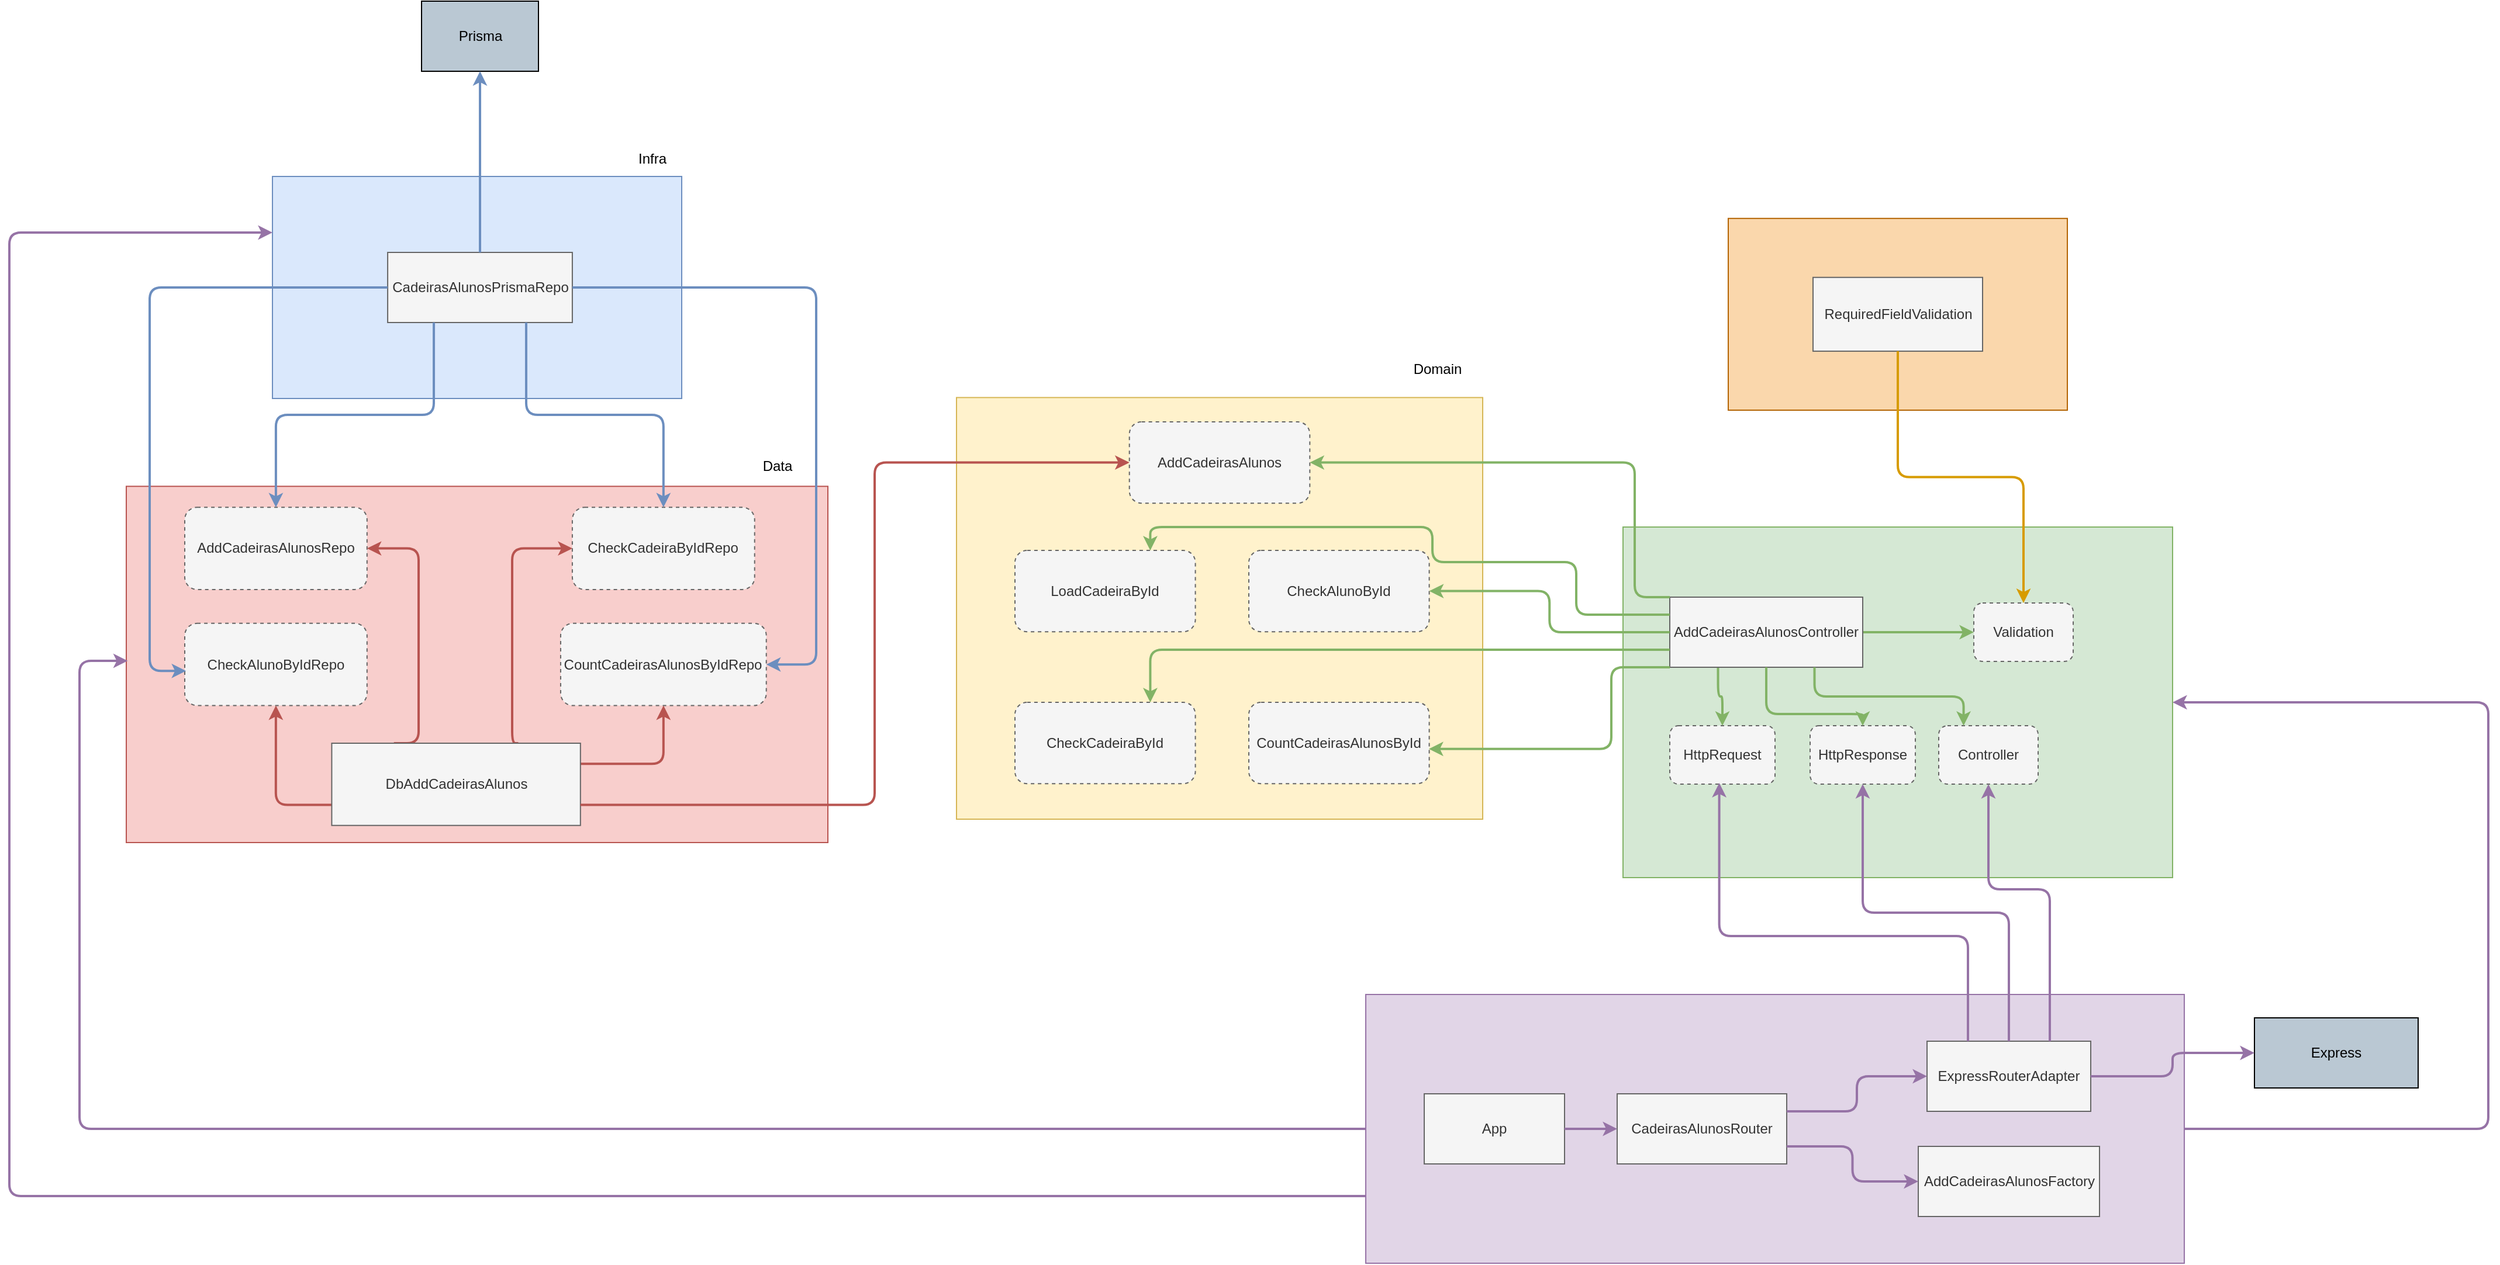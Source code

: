 <mxfile>
    <diagram id="FsfQrV8Gz_uJQ-x6BshP" name="add-cadeiras-alunos">
        <mxGraphModel dx="2850" dy="2054" grid="1" gridSize="10" guides="1" tooltips="1" connect="1" arrows="1" fold="1" page="0" pageScale="1" pageWidth="850" pageHeight="1100" math="0" shadow="0">
            <root>
                <mxCell id="0"/>
                <mxCell id="1" parent="0"/>
                <mxCell id="99" value="" style="group" parent="1" vertex="1" connectable="0">
                    <mxGeometry x="-380" y="30" width="600" height="340" as="geometry"/>
                </mxCell>
                <mxCell id="98" value="" style="group" parent="99" vertex="1" connectable="0">
                    <mxGeometry width="600.0" height="340" as="geometry"/>
                </mxCell>
                <mxCell id="26" value="" style="rounded=0;whiteSpace=wrap;html=1;fillColor=#f8cecc;strokeColor=#b85450;" parent="98" vertex="1">
                    <mxGeometry y="35.172" width="600.0" height="304.828" as="geometry"/>
                </mxCell>
                <mxCell id="97" value="Data" style="text;html=1;strokeColor=none;fillColor=none;align=center;verticalAlign=middle;whiteSpace=wrap;rounded=0;" parent="98" vertex="1">
                    <mxGeometry x="514.286" width="85.714" height="35.172" as="geometry"/>
                </mxCell>
                <mxCell id="28" value="AddCadeirasAlunosRepo" style="rounded=1;whiteSpace=wrap;dashed=1;html=1;fillColor=#f5f5f5;fontColor=#333333;strokeColor=#666666;" parent="98" vertex="1">
                    <mxGeometry x="50.0" y="53.125" width="155.89" height="70.348" as="geometry"/>
                </mxCell>
                <mxCell id="193" style="edgeStyle=orthogonalEdgeStyle;shape=connector;rounded=1;html=1;exitX=0;exitY=0.75;exitDx=0;exitDy=0;entryX=0.5;entryY=1;entryDx=0;entryDy=0;labelBackgroundColor=default;strokeColor=#b85450;strokeWidth=2;fontFamily=Helvetica;fontSize=11;fontColor=default;endArrow=classic;fillColor=#f8cecc;" edge="1" parent="98" source="27" target="190">
                    <mxGeometry relative="1" as="geometry"/>
                </mxCell>
                <mxCell id="194" style="edgeStyle=orthogonalEdgeStyle;shape=connector;rounded=1;html=1;exitX=0.25;exitY=0;exitDx=0;exitDy=0;entryX=1;entryY=0.5;entryDx=0;entryDy=0;labelBackgroundColor=default;strokeColor=#b85450;strokeWidth=2;fontFamily=Helvetica;fontSize=11;fontColor=default;endArrow=classic;fillColor=#f8cecc;" edge="1" parent="98" source="27" target="28">
                    <mxGeometry relative="1" as="geometry">
                        <Array as="points">
                            <mxPoint x="250" y="255"/>
                            <mxPoint x="250" y="88"/>
                        </Array>
                    </mxGeometry>
                </mxCell>
                <mxCell id="195" style="edgeStyle=orthogonalEdgeStyle;shape=connector;rounded=1;html=1;exitX=0.75;exitY=0;exitDx=0;exitDy=0;entryX=0;entryY=0.5;entryDx=0;entryDy=0;labelBackgroundColor=default;strokeColor=#b85450;strokeWidth=2;fontFamily=Helvetica;fontSize=11;fontColor=default;endArrow=classic;fillColor=#f8cecc;" edge="1" parent="98" source="27" target="191">
                    <mxGeometry relative="1" as="geometry">
                        <Array as="points">
                            <mxPoint x="330" y="255"/>
                            <mxPoint x="330" y="88"/>
                        </Array>
                    </mxGeometry>
                </mxCell>
                <mxCell id="196" style="edgeStyle=orthogonalEdgeStyle;shape=connector;rounded=1;html=1;exitX=1;exitY=0.25;exitDx=0;exitDy=0;entryX=0.5;entryY=1;entryDx=0;entryDy=0;labelBackgroundColor=default;strokeColor=#b85450;strokeWidth=2;fontFamily=Helvetica;fontSize=11;fontColor=default;endArrow=classic;fillColor=#f8cecc;" edge="1" parent="98" source="27" target="192">
                    <mxGeometry relative="1" as="geometry"/>
                </mxCell>
                <mxCell id="27" value="DbAddCadeirasAlunos" style="rounded=0;whiteSpace=wrap;html=1;fillColor=#f5f5f5;fontColor=#333333;strokeColor=#666666;" parent="98" vertex="1">
                    <mxGeometry x="175.71" y="255" width="212.685" height="70.348" as="geometry"/>
                </mxCell>
                <mxCell id="190" value="CheckAlunoByIdRepo" style="rounded=1;whiteSpace=wrap;dashed=1;html=1;fillColor=#f5f5f5;fontColor=#333333;strokeColor=#666666;" vertex="1" parent="98">
                    <mxGeometry x="50.0" y="152.416" width="155.89" height="70.348" as="geometry"/>
                </mxCell>
                <mxCell id="191" value="CheckCadeiraByIdRepo" style="rounded=1;whiteSpace=wrap;dashed=1;html=1;fillColor=#f5f5f5;fontColor=#333333;strokeColor=#666666;" vertex="1" parent="98">
                    <mxGeometry x="381.46" y="53.125" width="155.89" height="70.348" as="geometry"/>
                </mxCell>
                <mxCell id="192" value="CountCadeirasAlunosByIdRepo" style="rounded=1;whiteSpace=wrap;dashed=1;html=1;fillColor=#f5f5f5;fontColor=#333333;strokeColor=#666666;" vertex="1" parent="98">
                    <mxGeometry x="371.46" y="152.416" width="175.89" height="70.348" as="geometry"/>
                </mxCell>
                <mxCell id="102" value="" style="group" parent="1" vertex="1" connectable="0">
                    <mxGeometry x="330" y="-60" width="450" height="410.0" as="geometry"/>
                </mxCell>
                <mxCell id="100" value="" style="group" parent="102" vertex="1" connectable="0">
                    <mxGeometry y="49.2" width="450.0" height="360.8" as="geometry"/>
                </mxCell>
                <mxCell id="92" value="" style="rounded=0;whiteSpace=wrap;html=1;fillColor=#fff2cc;strokeColor=#d6b656;" parent="100" vertex="1">
                    <mxGeometry width="450.0" height="360.8" as="geometry"/>
                </mxCell>
                <mxCell id="93" value="AddCadeirasAlunos" style="rounded=1;whiteSpace=wrap;html=1;dashed=1;fillColor=#f5f5f5;fontColor=#333333;strokeColor=#666666;" parent="100" vertex="1">
                    <mxGeometry x="147.86" y="20.8" width="154.29" height="69.6" as="geometry"/>
                </mxCell>
                <mxCell id="176" value="CheckAlunoById" style="rounded=1;whiteSpace=wrap;html=1;dashed=1;fillColor=#f5f5f5;fontColor=#333333;strokeColor=#666666;" vertex="1" parent="100">
                    <mxGeometry x="250.0" y="130.8" width="154.29" height="69.6" as="geometry"/>
                </mxCell>
                <mxCell id="177" value="CheckCadeiraById" style="rounded=1;whiteSpace=wrap;html=1;dashed=1;fillColor=#f5f5f5;fontColor=#333333;strokeColor=#666666;" vertex="1" parent="100">
                    <mxGeometry x="50.0" y="260.8" width="154.29" height="69.6" as="geometry"/>
                </mxCell>
                <mxCell id="178" value="CountCadeirasAlunosById" style="rounded=1;whiteSpace=wrap;html=1;dashed=1;fillColor=#f5f5f5;fontColor=#333333;strokeColor=#666666;" vertex="1" parent="100">
                    <mxGeometry x="250" y="260.8" width="154.29" height="69.6" as="geometry"/>
                </mxCell>
                <mxCell id="179" value="LoadCadeiraById" style="rounded=1;whiteSpace=wrap;html=1;dashed=1;fillColor=#f5f5f5;fontColor=#333333;strokeColor=#666666;" vertex="1" parent="100">
                    <mxGeometry x="50" y="130.8" width="154.29" height="69.6" as="geometry"/>
                </mxCell>
                <mxCell id="101" value="Domain" style="text;html=1;strokeColor=none;fillColor=none;align=center;verticalAlign=middle;whiteSpace=wrap;rounded=0;" parent="102" vertex="1">
                    <mxGeometry x="372.857" width="77.143" height="49.2" as="geometry"/>
                </mxCell>
                <mxCell id="105" value="Prisma" style="rounded=0;whiteSpace=wrap;html=1;fillColor=#bac8d3;strokeColor=#000000;fontColor=#000000;" parent="1" vertex="1">
                    <mxGeometry x="-127.5" y="-350" width="100" height="60" as="geometry"/>
                </mxCell>
                <mxCell id="110" value="" style="group" parent="1" vertex="1" connectable="0">
                    <mxGeometry x="-255" y="-230" width="350" height="220" as="geometry"/>
                </mxCell>
                <mxCell id="108" value="" style="group" parent="110" vertex="1" connectable="0">
                    <mxGeometry y="30" width="350" height="190" as="geometry"/>
                </mxCell>
                <mxCell id="103" value="" style="rounded=0;whiteSpace=wrap;html=1;fillColor=#dae8fc;strokeColor=#6c8ebf;" parent="108" vertex="1">
                    <mxGeometry width="350" height="190" as="geometry"/>
                </mxCell>
                <mxCell id="104" value="CadeirasAlunosPrismaRepo" style="rounded=0;whiteSpace=wrap;html=1;fillColor=#f5f5f5;fontColor=#333333;strokeColor=#666666;" parent="108" vertex="1">
                    <mxGeometry x="98.54" y="65" width="157.92" height="60" as="geometry"/>
                </mxCell>
                <mxCell id="109" value="Infra" style="text;html=1;strokeColor=none;fillColor=none;align=center;verticalAlign=middle;whiteSpace=wrap;rounded=0;" parent="110" vertex="1">
                    <mxGeometry x="300" width="50" height="30" as="geometry"/>
                </mxCell>
                <mxCell id="114" value="" style="group" parent="1" vertex="1" connectable="0">
                    <mxGeometry x="900" y="70" width="470" height="330" as="geometry"/>
                </mxCell>
                <mxCell id="113" value="Presentation" style="text;html=1;strokeColor=none;fillColor=none;align=center;verticalAlign=middle;whiteSpace=wrap;rounded=0;dashed=1;fontColor=#FFFFFF;" parent="114" vertex="1">
                    <mxGeometry x="390" width="80" height="30" as="geometry"/>
                </mxCell>
                <mxCell id="128" value="" style="group" parent="114" vertex="1" connectable="0">
                    <mxGeometry y="30" width="470" height="300" as="geometry"/>
                </mxCell>
                <mxCell id="112" value="" style="rounded=0;whiteSpace=wrap;html=1;fillColor=#d5e8d4;strokeColor=#82b366;" parent="128" vertex="1">
                    <mxGeometry width="470" height="300" as="geometry"/>
                </mxCell>
                <mxCell id="140" style="edgeStyle=orthogonalEdgeStyle;shape=connector;rounded=1;html=1;exitX=0.25;exitY=1;exitDx=0;exitDy=0;labelBackgroundColor=default;strokeColor=#82b366;strokeWidth=2;fontFamily=Helvetica;fontSize=12;fontColor=#333333;endArrow=classic;fillColor=#d5e8d4;" parent="128" source="115" target="136" edge="1">
                    <mxGeometry relative="1" as="geometry"/>
                </mxCell>
                <mxCell id="165" style="edgeStyle=orthogonalEdgeStyle;html=1;exitX=1;exitY=0.5;exitDx=0;exitDy=0;entryX=0;entryY=0.5;entryDx=0;entryDy=0;strokeWidth=2;fillColor=#d5e8d4;strokeColor=#82b366;" edge="1" parent="128" source="115" target="164">
                    <mxGeometry relative="1" as="geometry"/>
                </mxCell>
                <mxCell id="115" value="AddCadeirasAlunosController" style="rounded=0;whiteSpace=wrap;html=1;fontColor=#333333;fillColor=#f5f5f5;strokeColor=#666666;" parent="128" vertex="1">
                    <mxGeometry x="40" y="60" width="165" height="60" as="geometry"/>
                </mxCell>
                <mxCell id="117" value="HttpResponse" style="rounded=1;whiteSpace=wrap;html=1;fontColor=#333333;fillColor=#f5f5f5;strokeColor=#666666;dashed=1;" parent="128" vertex="1">
                    <mxGeometry x="160" y="170" width="90" height="50" as="geometry"/>
                </mxCell>
                <mxCell id="123" value="Controller" style="rounded=1;whiteSpace=wrap;html=1;fontColor=#333333;fillColor=#f5f5f5;strokeColor=#666666;dashed=1;" parent="128" vertex="1">
                    <mxGeometry x="270" y="170" width="85" height="50" as="geometry"/>
                </mxCell>
                <mxCell id="125" style="edgeStyle=orthogonalEdgeStyle;html=1;exitX=0.5;exitY=1;exitDx=0;exitDy=0;fontFamily=Helvetica;fontSize=12;fontColor=#333333;fillColor=#d5e8d4;strokeColor=#82b366;strokeWidth=2;" parent="128" source="115" target="117" edge="1">
                    <mxGeometry relative="1" as="geometry">
                        <Array as="points">
                            <mxPoint x="123" y="160"/>
                            <mxPoint x="205" y="160"/>
                        </Array>
                    </mxGeometry>
                </mxCell>
                <mxCell id="126" style="shape=connector;rounded=1;html=1;exitX=0.75;exitY=1;exitDx=0;exitDy=0;entryX=0.25;entryY=0;entryDx=0;entryDy=0;labelBackgroundColor=default;strokeColor=#82b366;fontFamily=Helvetica;fontSize=12;fontColor=#333333;endArrow=classic;fillColor=#d5e8d4;strokeWidth=2;edgeStyle=orthogonalEdgeStyle;" parent="128" source="115" target="123" edge="1">
                    <mxGeometry relative="1" as="geometry"/>
                </mxCell>
                <mxCell id="136" value="HttpRequest" style="rounded=1;whiteSpace=wrap;html=1;fontColor=#333333;fillColor=#f5f5f5;strokeColor=#666666;dashed=1;" parent="128" vertex="1">
                    <mxGeometry x="40" y="170" width="90" height="50" as="geometry"/>
                </mxCell>
                <mxCell id="164" value="Validation" style="rounded=1;whiteSpace=wrap;html=1;fontColor=#333333;fillColor=#f5f5f5;strokeColor=#666666;dashed=1;" vertex="1" parent="128">
                    <mxGeometry x="300" y="65" width="85" height="50" as="geometry"/>
                </mxCell>
                <mxCell id="133" style="edgeStyle=orthogonalEdgeStyle;shape=connector;rounded=1;html=1;exitX=0.5;exitY=0;exitDx=0;exitDy=0;entryX=0.5;entryY=1;entryDx=0;entryDy=0;labelBackgroundColor=default;strokeColor=#6c8ebf;strokeWidth=2;fontFamily=Helvetica;fontSize=12;fontColor=#333333;endArrow=classic;fillColor=#dae8fc;" parent="1" source="104" target="105" edge="1">
                    <mxGeometry relative="1" as="geometry"/>
                </mxCell>
                <mxCell id="134" style="edgeStyle=orthogonalEdgeStyle;shape=connector;rounded=1;html=1;exitX=0.25;exitY=1;exitDx=0;exitDy=0;labelBackgroundColor=default;strokeColor=#6c8ebf;strokeWidth=2;fontFamily=Helvetica;fontSize=12;fontColor=#333333;endArrow=classic;fillColor=#dae8fc;" parent="1" source="104" target="28" edge="1">
                    <mxGeometry relative="1" as="geometry"/>
                </mxCell>
                <mxCell id="146" value="&lt;font color=&quot;#000000&quot;&gt;Express&lt;/font&gt;" style="rounded=0;whiteSpace=wrap;html=1;strokeColor=#000000;fontFamily=Helvetica;fontSize=12;fillColor=#bac8d3;" parent="1" vertex="1">
                    <mxGeometry x="1440" y="520" width="140" height="60" as="geometry"/>
                </mxCell>
                <mxCell id="154" value="" style="group" parent="1" vertex="1" connectable="0">
                    <mxGeometry x="680" y="470" width="700" height="260" as="geometry"/>
                </mxCell>
                <mxCell id="141" value="" style="rounded=0;whiteSpace=wrap;html=1;strokeColor=#9673a6;fontFamily=Helvetica;fontSize=12;fillColor=#e1d5e7;" parent="154" vertex="1">
                    <mxGeometry y="30" width="700" height="230" as="geometry"/>
                </mxCell>
                <mxCell id="142" value="App" style="rounded=0;whiteSpace=wrap;html=1;strokeColor=#666666;fontFamily=Helvetica;fontSize=12;fontColor=#333333;fillColor=#f5f5f5;" parent="154" vertex="1">
                    <mxGeometry x="50" y="115" width="120" height="60" as="geometry"/>
                </mxCell>
                <mxCell id="143" value="CadeirasAlunosRouter" style="rounded=0;whiteSpace=wrap;html=1;strokeColor=#666666;fontFamily=Helvetica;fontSize=12;fontColor=#333333;fillColor=#f5f5f5;" parent="154" vertex="1">
                    <mxGeometry x="215" y="115" width="145" height="60" as="geometry"/>
                </mxCell>
                <mxCell id="144" value="ExpressRouterAdapter" style="rounded=0;whiteSpace=wrap;html=1;strokeColor=#666666;fontFamily=Helvetica;fontSize=12;fontColor=#333333;fillColor=#f5f5f5;" parent="154" vertex="1">
                    <mxGeometry x="480" y="70" width="140" height="60" as="geometry"/>
                </mxCell>
                <mxCell id="145" value="AddCadeirasAlunosFactory" style="rounded=0;whiteSpace=wrap;html=1;strokeColor=#666666;fontFamily=Helvetica;fontSize=12;fontColor=#333333;fillColor=#f5f5f5;" parent="154" vertex="1">
                    <mxGeometry x="472.5" y="160" width="155" height="60" as="geometry"/>
                </mxCell>
                <mxCell id="153" value="Main" style="text;html=1;strokeColor=none;fillColor=none;align=center;verticalAlign=middle;whiteSpace=wrap;rounded=0;fontFamily=Helvetica;fontSize=12;fontColor=#FFFFFF;" parent="154" vertex="1">
                    <mxGeometry x="640" width="60" height="30" as="geometry"/>
                </mxCell>
                <mxCell id="148" style="edgeStyle=orthogonalEdgeStyle;shape=connector;rounded=1;html=1;exitX=1;exitY=0.5;exitDx=0;exitDy=0;entryX=0;entryY=0.5;entryDx=0;entryDy=0;labelBackgroundColor=default;strokeColor=#9673a6;strokeWidth=2;fontFamily=Helvetica;fontSize=12;fontColor=#000000;endArrow=classic;fillColor=#e1d5e7;" parent="154" source="142" target="143" edge="1">
                    <mxGeometry relative="1" as="geometry"/>
                </mxCell>
                <mxCell id="151" style="edgeStyle=orthogonalEdgeStyle;shape=connector;rounded=1;html=1;exitX=1;exitY=0.25;exitDx=0;exitDy=0;labelBackgroundColor=default;strokeColor=#9673a6;strokeWidth=2;fontFamily=Helvetica;fontSize=12;fontColor=#000000;endArrow=classic;fillColor=#e1d5e7;" parent="154" source="143" target="144" edge="1">
                    <mxGeometry relative="1" as="geometry"/>
                </mxCell>
                <mxCell id="150" style="edgeStyle=orthogonalEdgeStyle;shape=connector;rounded=1;html=1;exitX=1;exitY=0.75;exitDx=0;exitDy=0;labelBackgroundColor=default;strokeColor=#9673a6;strokeWidth=2;fontFamily=Helvetica;fontSize=12;fontColor=#000000;endArrow=classic;fillColor=#e1d5e7;" parent="154" source="143" target="145" edge="1">
                    <mxGeometry relative="1" as="geometry"/>
                </mxCell>
                <mxCell id="147" style="edgeStyle=orthogonalEdgeStyle;shape=connector;rounded=1;html=1;exitX=1;exitY=0.5;exitDx=0;exitDy=0;labelBackgroundColor=default;strokeColor=#9673a6;strokeWidth=2;fontFamily=Helvetica;fontSize=12;fontColor=#000000;endArrow=classic;fillColor=#e1d5e7;" parent="1" source="144" target="146" edge="1">
                    <mxGeometry relative="1" as="geometry"/>
                </mxCell>
                <mxCell id="155" style="edgeStyle=orthogonalEdgeStyle;shape=connector;rounded=1;html=1;exitX=0;exitY=0.5;exitDx=0;exitDy=0;entryX=0.002;entryY=0.49;entryDx=0;entryDy=0;labelBackgroundColor=default;strokeColor=#9673a6;strokeWidth=2;fontFamily=Helvetica;fontSize=12;fontColor=#FFFFFF;endArrow=classic;fillColor=#e1d5e7;entryPerimeter=0;" parent="1" source="141" target="26" edge="1">
                    <mxGeometry relative="1" as="geometry">
                        <Array as="points">
                            <mxPoint x="-420" y="615"/>
                            <mxPoint x="-420" y="215"/>
                        </Array>
                    </mxGeometry>
                </mxCell>
                <mxCell id="158" style="edgeStyle=orthogonalEdgeStyle;shape=connector;rounded=1;html=1;exitX=0;exitY=0.75;exitDx=0;exitDy=0;labelBackgroundColor=default;strokeColor=#9673a6;strokeWidth=2;fontFamily=Helvetica;fontSize=12;fontColor=#FFFFFF;endArrow=classic;fillColor=#e1d5e7;entryX=0;entryY=0.25;entryDx=0;entryDy=0;" parent="1" source="141" target="103" edge="1">
                    <mxGeometry relative="1" as="geometry">
                        <Array as="points">
                            <mxPoint x="-480" y="673"/>
                            <mxPoint x="-480" y="-152"/>
                            <mxPoint x="-255" y="-152"/>
                        </Array>
                    </mxGeometry>
                </mxCell>
                <mxCell id="160" style="edgeStyle=orthogonalEdgeStyle;shape=connector;rounded=1;html=1;exitX=0.5;exitY=0;exitDx=0;exitDy=0;entryX=0.5;entryY=1;entryDx=0;entryDy=0;labelBackgroundColor=default;strokeColor=#9673a6;strokeWidth=2;fontFamily=Helvetica;fontSize=12;fontColor=#FFFFFF;endArrow=classic;fillColor=#e1d5e7;" parent="1" source="144" target="117" edge="1">
                    <mxGeometry relative="1" as="geometry"/>
                </mxCell>
                <mxCell id="161" style="edgeStyle=orthogonalEdgeStyle;shape=connector;rounded=1;html=1;exitX=0.75;exitY=0;exitDx=0;exitDy=0;entryX=0.5;entryY=1;entryDx=0;entryDy=0;labelBackgroundColor=default;strokeColor=#9673a6;strokeWidth=2;fontFamily=Helvetica;fontSize=12;fontColor=#FFFFFF;endArrow=classic;fillColor=#e1d5e7;" parent="1" source="144" target="123" edge="1">
                    <mxGeometry relative="1" as="geometry">
                        <Array as="points">
                            <mxPoint x="1265" y="410"/>
                            <mxPoint x="1213" y="410"/>
                        </Array>
                    </mxGeometry>
                </mxCell>
                <mxCell id="162" style="edgeStyle=orthogonalEdgeStyle;shape=connector;rounded=1;html=1;exitX=1;exitY=0.5;exitDx=0;exitDy=0;entryX=1;entryY=0.5;entryDx=0;entryDy=0;labelBackgroundColor=default;strokeColor=#9673a6;strokeWidth=2;fontFamily=Helvetica;fontSize=12;fontColor=#FFFFFF;endArrow=classic;fillColor=#e1d5e7;" parent="1" source="141" target="112" edge="1">
                    <mxGeometry relative="1" as="geometry">
                        <Array as="points">
                            <mxPoint x="1640" y="615"/>
                            <mxPoint x="1640" y="250"/>
                        </Array>
                    </mxGeometry>
                </mxCell>
                <mxCell id="163" style="edgeStyle=orthogonalEdgeStyle;html=1;exitX=0.25;exitY=0;exitDx=0;exitDy=0;entryX=0.47;entryY=0.98;entryDx=0;entryDy=0;entryPerimeter=0;fillColor=#e1d5e7;strokeColor=#9673a6;strokeWidth=2;" edge="1" parent="1" source="144" target="136">
                    <mxGeometry relative="1" as="geometry">
                        <Array as="points">
                            <mxPoint x="1195" y="450"/>
                            <mxPoint x="982" y="450"/>
                        </Array>
                    </mxGeometry>
                </mxCell>
                <mxCell id="166" value="" style="group" vertex="1" connectable="0" parent="1">
                    <mxGeometry x="990" y="-190" width="290" height="190" as="geometry"/>
                </mxCell>
                <mxCell id="167" value="" style="rounded=0;whiteSpace=wrap;html=1;strokeColor=#b46504;fontFamily=Helvetica;fontSize=12;fillColor=#fad7ac;" vertex="1" parent="166">
                    <mxGeometry y="25.909" width="290" height="164.091" as="geometry"/>
                </mxCell>
                <mxCell id="168" value="RequiredFieldValidation" style="rounded=0;whiteSpace=wrap;html=1;strokeColor=#666666;fontFamily=Helvetica;fontSize=12;fontColor=#333333;fillColor=#f5f5f5;" vertex="1" parent="166">
                    <mxGeometry x="72.5" y="76.37" width="145" height="63.16" as="geometry"/>
                </mxCell>
                <mxCell id="169" value="Validation" style="text;html=1;strokeColor=none;fillColor=none;align=center;verticalAlign=middle;whiteSpace=wrap;rounded=0;fontFamily=Helvetica;fontSize=12;fontColor=#FFFFFF;" vertex="1" parent="166">
                    <mxGeometry x="240" width="50" height="25.91" as="geometry"/>
                </mxCell>
                <mxCell id="175" style="edgeStyle=orthogonalEdgeStyle;html=1;exitX=0.5;exitY=1;exitDx=0;exitDy=0;strokeWidth=2;fillColor=#ffe6cc;strokeColor=#d79b00;" edge="1" parent="1" source="168" target="164">
                    <mxGeometry relative="1" as="geometry"/>
                </mxCell>
                <mxCell id="184" style="edgeStyle=orthogonalEdgeStyle;html=1;exitX=0;exitY=1;exitDx=0;exitDy=0;entryX=0.998;entryY=0.573;entryDx=0;entryDy=0;entryPerimeter=0;strokeWidth=2;fillColor=#d5e8d4;strokeColor=#82b366;" edge="1" parent="1" source="115" target="178">
                    <mxGeometry relative="1" as="geometry">
                        <Array as="points">
                            <mxPoint x="890" y="220"/>
                            <mxPoint x="890" y="290"/>
                        </Array>
                    </mxGeometry>
                </mxCell>
                <mxCell id="185" style="edgeStyle=orthogonalEdgeStyle;shape=connector;rounded=1;html=1;exitX=0;exitY=0.75;exitDx=0;exitDy=0;entryX=0.75;entryY=0;entryDx=0;entryDy=0;labelBackgroundColor=default;strokeColor=#82b366;strokeWidth=2;fontFamily=Helvetica;fontSize=11;fontColor=default;endArrow=classic;fillColor=#d5e8d4;" edge="1" parent="1" source="115" target="177">
                    <mxGeometry relative="1" as="geometry"/>
                </mxCell>
                <mxCell id="186" style="edgeStyle=orthogonalEdgeStyle;shape=connector;rounded=1;html=1;exitX=0;exitY=0.5;exitDx=0;exitDy=0;labelBackgroundColor=default;strokeColor=#82b366;strokeWidth=2;fontFamily=Helvetica;fontSize=11;fontColor=default;endArrow=classic;fillColor=#d5e8d4;" edge="1" parent="1" source="115" target="176">
                    <mxGeometry relative="1" as="geometry"/>
                </mxCell>
                <mxCell id="187" style="edgeStyle=orthogonalEdgeStyle;shape=connector;rounded=1;html=1;exitX=0;exitY=0.25;exitDx=0;exitDy=0;entryX=0.75;entryY=0;entryDx=0;entryDy=0;labelBackgroundColor=default;strokeColor=#82b366;strokeWidth=2;fontFamily=Helvetica;fontSize=11;fontColor=default;endArrow=classic;fillColor=#d5e8d4;" edge="1" parent="1" source="115" target="179">
                    <mxGeometry relative="1" as="geometry">
                        <Array as="points">
                            <mxPoint x="860" y="175"/>
                            <mxPoint x="860" y="130"/>
                            <mxPoint x="737" y="130"/>
                            <mxPoint x="737" y="100"/>
                            <mxPoint x="496" y="100"/>
                        </Array>
                    </mxGeometry>
                </mxCell>
                <mxCell id="188" style="edgeStyle=orthogonalEdgeStyle;shape=connector;rounded=1;html=1;exitX=0;exitY=0;exitDx=0;exitDy=0;entryX=1;entryY=0.5;entryDx=0;entryDy=0;labelBackgroundColor=default;strokeColor=#82b366;strokeWidth=2;fontFamily=Helvetica;fontSize=11;fontColor=default;endArrow=classic;fillColor=#d5e8d4;" edge="1" parent="1" source="115" target="93">
                    <mxGeometry relative="1" as="geometry">
                        <Array as="points">
                            <mxPoint x="910" y="160"/>
                            <mxPoint x="910" y="45"/>
                        </Array>
                    </mxGeometry>
                </mxCell>
                <mxCell id="197" style="edgeStyle=orthogonalEdgeStyle;shape=connector;rounded=1;html=1;exitX=0;exitY=0.5;exitDx=0;exitDy=0;entryX=0.007;entryY=0.579;entryDx=0;entryDy=0;labelBackgroundColor=default;strokeColor=#6c8ebf;strokeWidth=2;fontFamily=Helvetica;fontSize=11;fontColor=default;endArrow=classic;fillColor=#dae8fc;entryPerimeter=0;" edge="1" parent="1" source="104" target="190">
                    <mxGeometry relative="1" as="geometry">
                        <Array as="points">
                            <mxPoint x="-360" y="-105"/>
                            <mxPoint x="-360" y="223"/>
                        </Array>
                    </mxGeometry>
                </mxCell>
                <mxCell id="198" style="edgeStyle=orthogonalEdgeStyle;shape=connector;rounded=1;html=1;exitX=0.75;exitY=1;exitDx=0;exitDy=0;entryX=0.5;entryY=0;entryDx=0;entryDy=0;labelBackgroundColor=default;strokeColor=#6c8ebf;strokeWidth=2;fontFamily=Helvetica;fontSize=11;fontColor=default;endArrow=classic;fillColor=#dae8fc;" edge="1" parent="1" source="104" target="191">
                    <mxGeometry relative="1" as="geometry"/>
                </mxCell>
                <mxCell id="199" style="edgeStyle=orthogonalEdgeStyle;shape=connector;rounded=1;html=1;exitX=1;exitY=0.5;exitDx=0;exitDy=0;entryX=1;entryY=0.5;entryDx=0;entryDy=0;labelBackgroundColor=default;strokeColor=#6c8ebf;strokeWidth=2;fontFamily=Helvetica;fontSize=11;fontColor=default;endArrow=classic;fillColor=#dae8fc;" edge="1" parent="1" source="104" target="192">
                    <mxGeometry relative="1" as="geometry">
                        <Array as="points">
                            <mxPoint x="210" y="-105"/>
                            <mxPoint x="210" y="218"/>
                        </Array>
                    </mxGeometry>
                </mxCell>
                <mxCell id="200" style="edgeStyle=orthogonalEdgeStyle;shape=connector;rounded=1;html=1;exitX=1;exitY=0.75;exitDx=0;exitDy=0;entryX=0;entryY=0.5;entryDx=0;entryDy=0;labelBackgroundColor=default;strokeColor=#b85450;strokeWidth=2;fontFamily=Helvetica;fontSize=11;fontColor=default;endArrow=classic;fillColor=#f8cecc;" edge="1" parent="1" source="27" target="93">
                    <mxGeometry relative="1" as="geometry">
                        <Array as="points">
                            <mxPoint x="260" y="338"/>
                            <mxPoint x="260" y="45"/>
                        </Array>
                    </mxGeometry>
                </mxCell>
            </root>
        </mxGraphModel>
    </diagram>
    <diagram name="update-cadeiras-alunos" id="HgF2kgeQfv2loDu-MWEI">
        <mxGraphModel dx="2264" dy="1904" grid="1" gridSize="10" guides="1" tooltips="1" connect="1" arrows="1" fold="1" page="0" pageScale="1" pageWidth="850" pageHeight="1100" math="0" shadow="0">
            <root>
                <mxCell id="TssPMVuUMwK22EqT7b5r-0"/>
                <mxCell id="TssPMVuUMwK22EqT7b5r-1" parent="TssPMVuUMwK22EqT7b5r-0"/>
                <mxCell id="TssPMVuUMwK22EqT7b5r-2" value="" style="group" parent="TssPMVuUMwK22EqT7b5r-1" vertex="1" connectable="0">
                    <mxGeometry x="-170" y="30" width="430" height="320" as="geometry"/>
                </mxCell>
                <mxCell id="TssPMVuUMwK22EqT7b5r-3" value="" style="group" parent="TssPMVuUMwK22EqT7b5r-2" vertex="1" connectable="0">
                    <mxGeometry width="430.0" height="320" as="geometry"/>
                </mxCell>
                <mxCell id="TssPMVuUMwK22EqT7b5r-4" value="" style="rounded=0;whiteSpace=wrap;html=1;fillColor=#f8cecc;strokeColor=#b85450;" parent="TssPMVuUMwK22EqT7b5r-3" vertex="1">
                    <mxGeometry y="33.103" width="430.0" height="286.897" as="geometry"/>
                </mxCell>
                <mxCell id="TssPMVuUMwK22EqT7b5r-5" value="Data" style="text;html=1;strokeColor=none;fillColor=none;align=center;verticalAlign=middle;whiteSpace=wrap;rounded=0;" parent="TssPMVuUMwK22EqT7b5r-3" vertex="1">
                    <mxGeometry x="368.571" width="61.429" height="33.103" as="geometry"/>
                </mxCell>
                <mxCell id="TssPMVuUMwK22EqT7b5r-6" value="UpdateCadeirasAlunosRepo" style="rounded=0;whiteSpace=wrap;dashed=1;html=1;fillColor=#f5f5f5;fontColor=#333333;strokeColor=#666666;" parent="TssPMVuUMwK22EqT7b5r-3" vertex="1">
                    <mxGeometry x="21.5" y="70" width="181.6" height="66.21" as="geometry"/>
                </mxCell>
                <mxCell id="z2JHeLDJXfYIkvLtSoSo-3" style="edgeStyle=orthogonalEdgeStyle;shape=connector;rounded=1;html=1;exitX=0.75;exitY=0;exitDx=0;exitDy=0;entryX=0.5;entryY=1;entryDx=0;entryDy=0;labelBackgroundColor=default;strokeColor=#b85450;strokeWidth=2;fontFamily=Helvetica;fontSize=11;fontColor=default;endArrow=classic;fillColor=#f8cecc;" edge="1" parent="TssPMVuUMwK22EqT7b5r-3" source="TssPMVuUMwK22EqT7b5r-7" target="z2JHeLDJXfYIkvLtSoSo-2">
                    <mxGeometry relative="1" as="geometry"/>
                </mxCell>
                <mxCell id="TssPMVuUMwK22EqT7b5r-7" value="DbUpdateCadeirasAlunos" style="rounded=0;whiteSpace=wrap;html=1;fillColor=#f5f5f5;fontColor=#333333;strokeColor=#666666;" parent="TssPMVuUMwK22EqT7b5r-3" vertex="1">
                    <mxGeometry x="117.293" y="209.66" width="168.538" height="66.21" as="geometry"/>
                </mxCell>
                <mxCell id="TssPMVuUMwK22EqT7b5r-8" style="edgeStyle=orthogonalEdgeStyle;shape=connector;rounded=1;html=1;exitX=0.25;exitY=0;exitDx=0;exitDy=0;entryX=0.5;entryY=1;entryDx=0;entryDy=0;labelBackgroundColor=default;strokeColor=#b85450;strokeWidth=2;fontFamily=Helvetica;fontSize=12;fontColor=#333333;endArrow=classic;fillColor=#f8cecc;" parent="TssPMVuUMwK22EqT7b5r-3" source="TssPMVuUMwK22EqT7b5r-7" target="TssPMVuUMwK22EqT7b5r-6" edge="1">
                    <mxGeometry relative="1" as="geometry"/>
                </mxCell>
                <mxCell id="z2JHeLDJXfYIkvLtSoSo-2" value="CheckCadeirasAlunosByIdRepo" style="rounded=0;whiteSpace=wrap;dashed=1;html=1;fillColor=#f5f5f5;fontColor=#333333;strokeColor=#666666;" vertex="1" parent="TssPMVuUMwK22EqT7b5r-3">
                    <mxGeometry x="215" y="70" width="181.6" height="66.21" as="geometry"/>
                </mxCell>
                <mxCell id="TssPMVuUMwK22EqT7b5r-9" value="" style="group" parent="TssPMVuUMwK22EqT7b5r-1" vertex="1" connectable="0">
                    <mxGeometry x="360" y="100" width="350" height="250" as="geometry"/>
                </mxCell>
                <mxCell id="TssPMVuUMwK22EqT7b5r-10" value="" style="group" parent="TssPMVuUMwK22EqT7b5r-9" vertex="1" connectable="0">
                    <mxGeometry y="30" width="350" height="220" as="geometry"/>
                </mxCell>
                <mxCell id="TssPMVuUMwK22EqT7b5r-11" value="" style="rounded=0;whiteSpace=wrap;html=1;fillColor=#fff2cc;strokeColor=#d6b656;" parent="TssPMVuUMwK22EqT7b5r-10" vertex="1">
                    <mxGeometry width="350" height="220" as="geometry"/>
                </mxCell>
                <mxCell id="TssPMVuUMwK22EqT7b5r-12" value="UpdateCadeirasAlunos" style="rounded=0;whiteSpace=wrap;html=1;dashed=1;fillColor=#f5f5f5;fontColor=#333333;strokeColor=#666666;" parent="TssPMVuUMwK22EqT7b5r-10" vertex="1">
                    <mxGeometry x="107.5" y="30" width="135" height="60" as="geometry"/>
                </mxCell>
                <mxCell id="GU1V8cTXYejYF1MwiPmz-0" value="CheckCadeirasAlunosById" style="rounded=0;whiteSpace=wrap;html=1;dashed=1;fillColor=#f5f5f5;fontColor=#333333;strokeColor=#666666;" parent="TssPMVuUMwK22EqT7b5r-10" vertex="1">
                    <mxGeometry x="93.75" y="130" width="162.5" height="60" as="geometry"/>
                </mxCell>
                <mxCell id="TssPMVuUMwK22EqT7b5r-13" value="Domain" style="text;html=1;strokeColor=none;fillColor=none;align=center;verticalAlign=middle;whiteSpace=wrap;rounded=0;" parent="TssPMVuUMwK22EqT7b5r-9" vertex="1">
                    <mxGeometry x="290" width="60" height="30" as="geometry"/>
                </mxCell>
                <mxCell id="TssPMVuUMwK22EqT7b5r-14" value="Prisma" style="rounded=0;whiteSpace=wrap;html=1;fillColor=#bac8d3;strokeColor=#000000;fontColor=#000000;" parent="TssPMVuUMwK22EqT7b5r-1" vertex="1">
                    <mxGeometry x="-2.5" y="-360" width="100" height="60" as="geometry"/>
                </mxCell>
                <mxCell id="TssPMVuUMwK22EqT7b5r-15" value="" style="group" parent="TssPMVuUMwK22EqT7b5r-1" vertex="1" connectable="0">
                    <mxGeometry x="-130" y="-250" width="350" height="220" as="geometry"/>
                </mxCell>
                <mxCell id="TssPMVuUMwK22EqT7b5r-16" value="" style="group" parent="TssPMVuUMwK22EqT7b5r-15" vertex="1" connectable="0">
                    <mxGeometry y="30" width="350" height="190" as="geometry"/>
                </mxCell>
                <mxCell id="TssPMVuUMwK22EqT7b5r-17" value="" style="rounded=0;whiteSpace=wrap;html=1;fillColor=#dae8fc;strokeColor=#6c8ebf;" parent="TssPMVuUMwK22EqT7b5r-16" vertex="1">
                    <mxGeometry width="350" height="190" as="geometry"/>
                </mxCell>
                <mxCell id="TssPMVuUMwK22EqT7b5r-18" value="CadeirasAlunosPrismaRepo" style="rounded=0;whiteSpace=wrap;html=1;fillColor=#f5f5f5;fontColor=#333333;strokeColor=#666666;" parent="TssPMVuUMwK22EqT7b5r-16" vertex="1">
                    <mxGeometry x="98.54" y="65" width="157.92" height="60" as="geometry"/>
                </mxCell>
                <mxCell id="TssPMVuUMwK22EqT7b5r-19" value="Infra" style="text;html=1;strokeColor=none;fillColor=none;align=center;verticalAlign=middle;whiteSpace=wrap;rounded=0;" parent="TssPMVuUMwK22EqT7b5r-15" vertex="1">
                    <mxGeometry x="300" width="50" height="30" as="geometry"/>
                </mxCell>
                <mxCell id="TssPMVuUMwK22EqT7b5r-20" value="" style="group" parent="TssPMVuUMwK22EqT7b5r-1" vertex="1" connectable="0">
                    <mxGeometry x="930" y="70" width="530" height="330" as="geometry"/>
                </mxCell>
                <mxCell id="TssPMVuUMwK22EqT7b5r-21" value="Presentation" style="text;html=1;strokeColor=none;fillColor=none;align=center;verticalAlign=middle;whiteSpace=wrap;rounded=0;dashed=1;fontColor=#FFFFFF;" parent="TssPMVuUMwK22EqT7b5r-20" vertex="1">
                    <mxGeometry x="439.787" width="90.213" height="30" as="geometry"/>
                </mxCell>
                <mxCell id="TssPMVuUMwK22EqT7b5r-22" value="" style="group" parent="TssPMVuUMwK22EqT7b5r-20" vertex="1" connectable="0">
                    <mxGeometry y="30" width="530.0" height="300" as="geometry"/>
                </mxCell>
                <mxCell id="TssPMVuUMwK22EqT7b5r-23" value="" style="rounded=0;whiteSpace=wrap;html=1;fillColor=#d5e8d4;strokeColor=#82b366;" parent="TssPMVuUMwK22EqT7b5r-22" vertex="1">
                    <mxGeometry width="530.0" height="300" as="geometry"/>
                </mxCell>
                <mxCell id="TssPMVuUMwK22EqT7b5r-24" style="edgeStyle=orthogonalEdgeStyle;shape=connector;rounded=1;html=1;exitX=0.25;exitY=1;exitDx=0;exitDy=0;labelBackgroundColor=default;strokeColor=#82b366;strokeWidth=2;fontFamily=Helvetica;fontSize=12;fontColor=#333333;endArrow=classic;fillColor=#d5e8d4;" parent="TssPMVuUMwK22EqT7b5r-22" source="TssPMVuUMwK22EqT7b5r-25" target="TssPMVuUMwK22EqT7b5r-30" edge="1">
                    <mxGeometry relative="1" as="geometry"/>
                </mxCell>
                <mxCell id="GU1V8cTXYejYF1MwiPmz-14" style="edgeStyle=orthogonalEdgeStyle;shape=connector;rounded=1;html=1;exitX=1;exitY=0.5;exitDx=0;exitDy=0;entryX=0;entryY=0.5;entryDx=0;entryDy=0;labelBackgroundColor=default;strokeColor=#82b366;strokeWidth=2;fontFamily=Helvetica;fontSize=12;fontColor=#FFFFFF;endArrow=classic;fillColor=#d5e8d4;" parent="TssPMVuUMwK22EqT7b5r-22" source="TssPMVuUMwK22EqT7b5r-25" target="GU1V8cTXYejYF1MwiPmz-13" edge="1">
                    <mxGeometry relative="1" as="geometry"/>
                </mxCell>
                <mxCell id="TssPMVuUMwK22EqT7b5r-25" value="UpdateCadeirasAlunosController" style="rounded=0;whiteSpace=wrap;html=1;fontColor=#333333;fillColor=#f5f5f5;strokeColor=#666666;" parent="TssPMVuUMwK22EqT7b5r-22" vertex="1">
                    <mxGeometry x="53.56" y="60" width="208.617" height="60" as="geometry"/>
                </mxCell>
                <mxCell id="TssPMVuUMwK22EqT7b5r-26" value="HttpResponse" style="rounded=0;whiteSpace=wrap;html=1;fontColor=#333333;fillColor=#f5f5f5;strokeColor=#666666;dashed=1;" parent="TssPMVuUMwK22EqT7b5r-22" vertex="1">
                    <mxGeometry x="180.004" y="170" width="101.489" height="50" as="geometry"/>
                </mxCell>
                <mxCell id="TssPMVuUMwK22EqT7b5r-27" value="Controller" style="rounded=0;whiteSpace=wrap;html=1;fontColor=#333333;fillColor=#f5f5f5;strokeColor=#666666;dashed=1;" parent="TssPMVuUMwK22EqT7b5r-22" vertex="1">
                    <mxGeometry x="321.38" y="170" width="90.213" height="50" as="geometry"/>
                </mxCell>
                <mxCell id="TssPMVuUMwK22EqT7b5r-28" style="edgeStyle=orthogonalEdgeStyle;html=1;exitX=0.5;exitY=1;exitDx=0;exitDy=0;fontFamily=Helvetica;fontSize=12;fontColor=#333333;fillColor=#d5e8d4;strokeColor=#82b366;strokeWidth=2;" parent="TssPMVuUMwK22EqT7b5r-22" source="TssPMVuUMwK22EqT7b5r-25" target="TssPMVuUMwK22EqT7b5r-26" edge="1">
                    <mxGeometry relative="1" as="geometry">
                        <Array as="points">
                            <mxPoint x="158" y="160"/>
                            <mxPoint x="231" y="160"/>
                        </Array>
                    </mxGeometry>
                </mxCell>
                <mxCell id="TssPMVuUMwK22EqT7b5r-29" style="shape=connector;rounded=1;html=1;exitX=0.75;exitY=1;exitDx=0;exitDy=0;entryX=0.25;entryY=0;entryDx=0;entryDy=0;labelBackgroundColor=default;strokeColor=#82b366;fontFamily=Helvetica;fontSize=12;fontColor=#333333;endArrow=classic;fillColor=#d5e8d4;strokeWidth=2;edgeStyle=orthogonalEdgeStyle;" parent="TssPMVuUMwK22EqT7b5r-22" source="TssPMVuUMwK22EqT7b5r-25" target="TssPMVuUMwK22EqT7b5r-27" edge="1">
                    <mxGeometry relative="1" as="geometry"/>
                </mxCell>
                <mxCell id="TssPMVuUMwK22EqT7b5r-30" value="HttpRequest" style="rounded=0;whiteSpace=wrap;html=1;fontColor=#333333;fillColor=#f5f5f5;strokeColor=#666666;dashed=1;" parent="TssPMVuUMwK22EqT7b5r-22" vertex="1">
                    <mxGeometry x="53.558" y="170" width="101.489" height="50" as="geometry"/>
                </mxCell>
                <mxCell id="GU1V8cTXYejYF1MwiPmz-13" value="Validation" style="rounded=0;whiteSpace=wrap;html=1;strokeColor=#666666;fontFamily=Helvetica;fontSize=12;fontColor=#333333;fillColor=#f5f5f5;dashed=1;" parent="TssPMVuUMwK22EqT7b5r-22" vertex="1">
                    <mxGeometry x="321.383" y="60" width="180.426" height="60" as="geometry"/>
                </mxCell>
                <mxCell id="TssPMVuUMwK22EqT7b5r-31" style="edgeStyle=orthogonalEdgeStyle;rounded=1;html=1;exitX=0;exitY=0.5;exitDx=0;exitDy=0;entryX=1;entryY=0.5;entryDx=0;entryDy=0;labelBackgroundColor=default;strokeColor=#82b366;fontFamily=Helvetica;fontSize=12;fontColor=#333333;endArrow=classic;fillColor=#d5e8d4;strokeWidth=2;" parent="TssPMVuUMwK22EqT7b5r-1" source="TssPMVuUMwK22EqT7b5r-25" target="TssPMVuUMwK22EqT7b5r-12" edge="1">
                    <mxGeometry relative="1" as="geometry"/>
                </mxCell>
                <mxCell id="TssPMVuUMwK22EqT7b5r-32" style="edgeStyle=orthogonalEdgeStyle;shape=connector;rounded=1;html=1;exitX=1;exitY=0.5;exitDx=0;exitDy=0;entryX=0;entryY=0.5;entryDx=0;entryDy=0;labelBackgroundColor=default;strokeColor=#b85450;fontFamily=Helvetica;fontSize=12;fontColor=#333333;endArrow=classic;fillColor=#f8cecc;strokeWidth=2;" parent="TssPMVuUMwK22EqT7b5r-1" source="TssPMVuUMwK22EqT7b5r-7" target="TssPMVuUMwK22EqT7b5r-12" edge="1">
                    <mxGeometry relative="1" as="geometry">
                        <Array as="points">
                            <mxPoint x="126" y="260"/>
                            <mxPoint x="300" y="260"/>
                            <mxPoint x="300" y="190"/>
                        </Array>
                    </mxGeometry>
                </mxCell>
                <mxCell id="TssPMVuUMwK22EqT7b5r-33" style="edgeStyle=orthogonalEdgeStyle;shape=connector;rounded=1;html=1;exitX=0.5;exitY=0;exitDx=0;exitDy=0;entryX=0.5;entryY=1;entryDx=0;entryDy=0;labelBackgroundColor=default;strokeColor=#6c8ebf;strokeWidth=2;fontFamily=Helvetica;fontSize=12;fontColor=#333333;endArrow=classic;fillColor=#dae8fc;" parent="TssPMVuUMwK22EqT7b5r-1" source="TssPMVuUMwK22EqT7b5r-18" target="TssPMVuUMwK22EqT7b5r-14" edge="1">
                    <mxGeometry relative="1" as="geometry"/>
                </mxCell>
                <mxCell id="TssPMVuUMwK22EqT7b5r-34" style="edgeStyle=orthogonalEdgeStyle;shape=connector;rounded=1;html=1;exitX=0.25;exitY=1;exitDx=0;exitDy=0;labelBackgroundColor=default;strokeColor=#6c8ebf;strokeWidth=2;fontFamily=Helvetica;fontSize=12;fontColor=#333333;endArrow=classic;fillColor=#dae8fc;" parent="TssPMVuUMwK22EqT7b5r-1" source="TssPMVuUMwK22EqT7b5r-18" target="TssPMVuUMwK22EqT7b5r-6" edge="1">
                    <mxGeometry relative="1" as="geometry"/>
                </mxCell>
                <mxCell id="TssPMVuUMwK22EqT7b5r-35" value="&lt;font color=&quot;#000000&quot;&gt;Express&lt;/font&gt;" style="rounded=0;whiteSpace=wrap;html=1;strokeColor=#000000;fontFamily=Helvetica;fontSize=12;fillColor=#bac8d3;" parent="TssPMVuUMwK22EqT7b5r-1" vertex="1">
                    <mxGeometry x="1431.81" y="480" width="140" height="60" as="geometry"/>
                </mxCell>
                <mxCell id="TssPMVuUMwK22EqT7b5r-47" style="edgeStyle=orthogonalEdgeStyle;shape=connector;rounded=1;html=1;exitX=0;exitY=0.5;exitDx=0;exitDy=0;entryX=0;entryY=0.5;entryDx=0;entryDy=0;labelBackgroundColor=default;strokeColor=#9673a6;strokeWidth=2;fontFamily=Helvetica;fontSize=12;fontColor=#FFFFFF;endArrow=classic;fillColor=#e1d5e7;" parent="TssPMVuUMwK22EqT7b5r-1" source="TssPMVuUMwK22EqT7b5r-37" target="TssPMVuUMwK22EqT7b5r-4" edge="1">
                    <mxGeometry relative="1" as="geometry">
                        <Array as="points">
                            <mxPoint x="620" y="705"/>
                            <mxPoint x="620" y="615"/>
                            <mxPoint x="-200" y="615"/>
                            <mxPoint x="-200" y="207"/>
                        </Array>
                    </mxGeometry>
                </mxCell>
                <mxCell id="TssPMVuUMwK22EqT7b5r-48" style="edgeStyle=orthogonalEdgeStyle;shape=connector;rounded=1;html=1;exitX=0;exitY=0.75;exitDx=0;exitDy=0;entryX=0;entryY=0.5;entryDx=0;entryDy=0;labelBackgroundColor=default;strokeColor=#9673a6;strokeWidth=2;fontFamily=Helvetica;fontSize=12;fontColor=#FFFFFF;endArrow=classic;fillColor=#e1d5e7;" parent="TssPMVuUMwK22EqT7b5r-1" source="TssPMVuUMwK22EqT7b5r-37" target="TssPMVuUMwK22EqT7b5r-17" edge="1">
                    <mxGeometry relative="1" as="geometry">
                        <Array as="points">
                            <mxPoint x="600" y="783"/>
                            <mxPoint x="600" y="672"/>
                            <mxPoint x="-270" y="672"/>
                            <mxPoint x="-270" y="-105"/>
                            <mxPoint x="-130" y="-105"/>
                        </Array>
                    </mxGeometry>
                </mxCell>
                <mxCell id="TssPMVuUMwK22EqT7b5r-52" style="edgeStyle=orthogonalEdgeStyle;shape=connector;rounded=1;html=1;exitX=1;exitY=0.5;exitDx=0;exitDy=0;entryX=1;entryY=0.5;entryDx=0;entryDy=0;labelBackgroundColor=default;strokeColor=#9673a6;strokeWidth=2;fontFamily=Helvetica;fontSize=12;fontColor=#FFFFFF;endArrow=classic;fillColor=#e1d5e7;" parent="TssPMVuUMwK22EqT7b5r-1" source="TssPMVuUMwK22EqT7b5r-37" target="TssPMVuUMwK22EqT7b5r-23" edge="1">
                    <mxGeometry relative="1" as="geometry">
                        <Array as="points">
                            <mxPoint x="1342" y="660"/>
                            <mxPoint x="1640" y="660"/>
                            <mxPoint x="1640" y="250"/>
                        </Array>
                    </mxGeometry>
                </mxCell>
                <mxCell id="GU1V8cTXYejYF1MwiPmz-1" style="edgeStyle=orthogonalEdgeStyle;shape=connector;rounded=1;html=1;exitX=0;exitY=0.75;exitDx=0;exitDy=0;entryX=1;entryY=0.5;entryDx=0;entryDy=0;labelBackgroundColor=default;strokeColor=#82b366;strokeWidth=2;fontFamily=Helvetica;fontSize=12;fontColor=#FFFFFF;endArrow=classic;fillColor=#d5e8d4;" parent="TssPMVuUMwK22EqT7b5r-1" source="TssPMVuUMwK22EqT7b5r-25" target="GU1V8cTXYejYF1MwiPmz-0" edge="1">
                    <mxGeometry relative="1" as="geometry"/>
                </mxCell>
                <mxCell id="GU1V8cTXYejYF1MwiPmz-12" value="" style="group" parent="TssPMVuUMwK22EqT7b5r-1" vertex="1" connectable="0">
                    <mxGeometry x="931.81" y="-250" width="500" height="220" as="geometry"/>
                </mxCell>
                <mxCell id="GU1V8cTXYejYF1MwiPmz-3" value="" style="rounded=0;whiteSpace=wrap;html=1;strokeColor=#b46504;fontFamily=Helvetica;fontSize=12;fillColor=#fad7ac;" parent="GU1V8cTXYejYF1MwiPmz-12" vertex="1">
                    <mxGeometry y="30" width="500" height="190" as="geometry"/>
                </mxCell>
                <mxCell id="GU1V8cTXYejYF1MwiPmz-5" value="RequiredFieldValidation" style="rounded=0;whiteSpace=wrap;html=1;strokeColor=#666666;fontFamily=Helvetica;fontSize=12;fontColor=#333333;fillColor=#f5f5f5;" parent="GU1V8cTXYejYF1MwiPmz-12" vertex="1">
                    <mxGeometry x="58.194" y="95" width="137.931" height="60" as="geometry"/>
                </mxCell>
                <mxCell id="GU1V8cTXYejYF1MwiPmz-6" value="StatusMatriculaValidation" style="rounded=0;whiteSpace=wrap;html=1;strokeColor=#666666;fontFamily=Helvetica;fontSize=12;fontColor=#333333;fillColor=#f5f5f5;" parent="GU1V8cTXYejYF1MwiPmz-12" vertex="1">
                    <mxGeometry x="275.86" y="95" width="154.14" height="60" as="geometry"/>
                </mxCell>
                <mxCell id="GU1V8cTXYejYF1MwiPmz-7" value="Validation" style="text;html=1;strokeColor=none;fillColor=none;align=center;verticalAlign=middle;whiteSpace=wrap;rounded=0;fontFamily=Helvetica;fontSize=12;fontColor=#FFFFFF;" parent="GU1V8cTXYejYF1MwiPmz-12" vertex="1">
                    <mxGeometry x="439.655" width="60.345" height="30" as="geometry"/>
                </mxCell>
                <mxCell id="GU1V8cTXYejYF1MwiPmz-15" style="edgeStyle=orthogonalEdgeStyle;shape=connector;rounded=1;html=1;exitX=0.5;exitY=1;exitDx=0;exitDy=0;labelBackgroundColor=default;strokeColor=#d79b00;strokeWidth=2;fontFamily=Helvetica;fontSize=12;fontColor=#FFFFFF;endArrow=classic;fillColor=#ffe6cc;" parent="TssPMVuUMwK22EqT7b5r-1" source="GU1V8cTXYejYF1MwiPmz-6" target="GU1V8cTXYejYF1MwiPmz-13" edge="1">
                    <mxGeometry relative="1" as="geometry">
                        <Array as="points">
                            <mxPoint x="1285" y="32"/>
                            <mxPoint x="1360" y="32"/>
                        </Array>
                    </mxGeometry>
                </mxCell>
                <mxCell id="GU1V8cTXYejYF1MwiPmz-16" style="edgeStyle=orthogonalEdgeStyle;shape=connector;rounded=1;html=1;exitX=0.5;exitY=1;exitDx=0;exitDy=0;entryX=0.25;entryY=0;entryDx=0;entryDy=0;labelBackgroundColor=default;strokeColor=#d79b00;strokeWidth=2;fontFamily=Helvetica;fontSize=12;fontColor=#FFFFFF;endArrow=classic;fillColor=#ffe6cc;" parent="TssPMVuUMwK22EqT7b5r-1" source="GU1V8cTXYejYF1MwiPmz-5" target="GU1V8cTXYejYF1MwiPmz-13" edge="1">
                    <mxGeometry relative="1" as="geometry">
                        <Array as="points">
                            <mxPoint x="1061" y="-60"/>
                            <mxPoint x="1095" y="-60"/>
                            <mxPoint x="1095" y="80"/>
                            <mxPoint x="1296" y="80"/>
                        </Array>
                    </mxGeometry>
                </mxCell>
                <mxCell id="GU1V8cTXYejYF1MwiPmz-18" value="" style="group" parent="TssPMVuUMwK22EqT7b5r-1" vertex="1" connectable="0">
                    <mxGeometry x="641.59" y="530" width="700" height="320" as="geometry"/>
                </mxCell>
                <mxCell id="GU1V8cTXYejYF1MwiPmz-19" value="" style="group" parent="GU1V8cTXYejYF1MwiPmz-18" vertex="1" connectable="0">
                    <mxGeometry width="700" height="320" as="geometry"/>
                </mxCell>
                <mxCell id="TssPMVuUMwK22EqT7b5r-36" value="" style="group" parent="GU1V8cTXYejYF1MwiPmz-19" vertex="1" connectable="0">
                    <mxGeometry width="700" height="320" as="geometry"/>
                </mxCell>
                <mxCell id="TssPMVuUMwK22EqT7b5r-37" value="" style="rounded=0;whiteSpace=wrap;html=1;strokeColor=#9673a6;fontFamily=Helvetica;fontSize=12;fillColor=#e1d5e7;" parent="TssPMVuUMwK22EqT7b5r-36" vertex="1">
                    <mxGeometry y="36.207" width="700" height="277.585" as="geometry"/>
                </mxCell>
                <mxCell id="TssPMVuUMwK22EqT7b5r-38" value="App" style="rounded=0;whiteSpace=wrap;html=1;strokeColor=#666666;fontFamily=Helvetica;fontSize=12;fontColor=#333333;fillColor=#f5f5f5;" parent="TssPMVuUMwK22EqT7b5r-36" vertex="1">
                    <mxGeometry x="50" y="138.795" width="120" height="58.446" as="geometry"/>
                </mxCell>
                <mxCell id="GU1V8cTXYejYF1MwiPmz-21" style="edgeStyle=orthogonalEdgeStyle;shape=connector;rounded=1;html=1;exitX=1;exitY=0.5;exitDx=0;exitDy=0;entryX=0;entryY=0.5;entryDx=0;entryDy=0;labelBackgroundColor=default;strokeColor=#9673a6;strokeWidth=2;fontFamily=Helvetica;fontSize=12;fontColor=#FFFFFF;endArrow=classic;fillColor=#e1d5e7;" parent="TssPMVuUMwK22EqT7b5r-36" source="TssPMVuUMwK22EqT7b5r-39" target="TssPMVuUMwK22EqT7b5r-41" edge="1">
                    <mxGeometry relative="1" as="geometry"/>
                </mxCell>
                <mxCell id="TssPMVuUMwK22EqT7b5r-39" value="CadeirasAlunosRouter" style="rounded=0;whiteSpace=wrap;html=1;strokeColor=#666666;fontFamily=Helvetica;fontSize=12;fontColor=#333333;fillColor=#f5f5f5;" parent="TssPMVuUMwK22EqT7b5r-36" vertex="1">
                    <mxGeometry x="215" y="138.795" width="145" height="67.411" as="geometry"/>
                </mxCell>
                <mxCell id="TssPMVuUMwK22EqT7b5r-40" value="ExpressRouterAdapter" style="rounded=0;whiteSpace=wrap;html=1;strokeColor=#666666;fontFamily=Helvetica;fontSize=12;fontColor=#333333;fillColor=#f5f5f5;" parent="TssPMVuUMwK22EqT7b5r-36" vertex="1">
                    <mxGeometry x="480" y="62.758" width="140" height="58.966" as="geometry"/>
                </mxCell>
                <mxCell id="TssPMVuUMwK22EqT7b5r-41" value="UpdateCadeirasAlunosFactory" style="rounded=0;whiteSpace=wrap;html=1;strokeColor=#666666;fontFamily=Helvetica;fontSize=12;fontColor=#333333;fillColor=#f5f5f5;" parent="TssPMVuUMwK22EqT7b5r-36" vertex="1">
                    <mxGeometry x="465" y="180" width="175" height="63.8" as="geometry"/>
                </mxCell>
                <mxCell id="TssPMVuUMwK22EqT7b5r-42" value="Main" style="text;html=1;strokeColor=none;fillColor=none;align=center;verticalAlign=middle;whiteSpace=wrap;rounded=0;fontFamily=Helvetica;fontSize=12;fontColor=#FFFFFF;" parent="TssPMVuUMwK22EqT7b5r-36" vertex="1">
                    <mxGeometry x="640" width="60" height="36.207" as="geometry"/>
                </mxCell>
                <mxCell id="TssPMVuUMwK22EqT7b5r-43" style="edgeStyle=orthogonalEdgeStyle;shape=connector;rounded=1;html=1;exitX=1;exitY=0.5;exitDx=0;exitDy=0;entryX=0;entryY=0.5;entryDx=0;entryDy=0;labelBackgroundColor=default;strokeColor=#9673a6;strokeWidth=2;fontFamily=Helvetica;fontSize=12;fontColor=#000000;endArrow=classic;fillColor=#e1d5e7;" parent="TssPMVuUMwK22EqT7b5r-36" source="TssPMVuUMwK22EqT7b5r-38" target="TssPMVuUMwK22EqT7b5r-39" edge="1">
                    <mxGeometry relative="1" as="geometry"/>
                </mxCell>
                <mxCell id="TssPMVuUMwK22EqT7b5r-44" style="edgeStyle=orthogonalEdgeStyle;shape=connector;rounded=1;html=1;exitX=1;exitY=0.25;exitDx=0;exitDy=0;labelBackgroundColor=default;strokeColor=#9673a6;strokeWidth=2;fontFamily=Helvetica;fontSize=12;fontColor=#000000;endArrow=classic;fillColor=#e1d5e7;" parent="TssPMVuUMwK22EqT7b5r-36" source="TssPMVuUMwK22EqT7b5r-39" target="TssPMVuUMwK22EqT7b5r-40" edge="1">
                    <mxGeometry relative="1" as="geometry"/>
                </mxCell>
                <mxCell id="TssPMVuUMwK22EqT7b5r-51" style="edgeStyle=orthogonalEdgeStyle;shape=connector;rounded=1;html=1;exitX=0.75;exitY=0;exitDx=0;exitDy=0;entryX=0.5;entryY=1;entryDx=0;entryDy=0;labelBackgroundColor=default;strokeColor=#9673a6;strokeWidth=2;fontFamily=Helvetica;fontSize=12;fontColor=#FFFFFF;endArrow=classic;fillColor=#e1d5e7;" parent="TssPMVuUMwK22EqT7b5r-1" source="TssPMVuUMwK22EqT7b5r-40" target="TssPMVuUMwK22EqT7b5r-27" edge="1">
                    <mxGeometry relative="1" as="geometry">
                        <Array as="points">
                            <mxPoint x="1227" y="450"/>
                            <mxPoint x="1297" y="450"/>
                        </Array>
                    </mxGeometry>
                </mxCell>
                <mxCell id="TssPMVuUMwK22EqT7b5r-49" style="edgeStyle=orthogonalEdgeStyle;shape=connector;rounded=1;html=1;exitX=0.25;exitY=0;exitDx=0;exitDy=0;labelBackgroundColor=default;strokeColor=#9673a6;strokeWidth=2;fontFamily=Helvetica;fontSize=12;fontColor=#FFFFFF;endArrow=classic;fillColor=#e1d5e7;" parent="TssPMVuUMwK22EqT7b5r-1" source="TssPMVuUMwK22EqT7b5r-40" target="TssPMVuUMwK22EqT7b5r-30" edge="1">
                    <mxGeometry relative="1" as="geometry">
                        <Array as="points">
                            <mxPoint x="1050" y="580"/>
                        </Array>
                    </mxGeometry>
                </mxCell>
                <mxCell id="GU1V8cTXYejYF1MwiPmz-25" style="edgeStyle=orthogonalEdgeStyle;shape=connector;rounded=1;html=1;exitX=1;exitY=0.5;exitDx=0;exitDy=0;labelBackgroundColor=default;strokeColor=#9673a6;strokeWidth=2;fontFamily=Helvetica;fontSize=12;fontColor=#000000;endArrow=classic;fillColor=#e1d5e7;" parent="TssPMVuUMwK22EqT7b5r-1" edge="1">
                    <mxGeometry relative="1" as="geometry">
                        <mxPoint x="1261.59" y="612.885" as="sourcePoint"/>
                        <mxPoint x="1502" y="540" as="targetPoint"/>
                        <Array as="points">
                            <mxPoint x="1262" y="610"/>
                            <mxPoint x="1502" y="610"/>
                        </Array>
                    </mxGeometry>
                </mxCell>
                <mxCell id="z2JHeLDJXfYIkvLtSoSo-1" style="edgeStyle=orthogonalEdgeStyle;shape=connector;rounded=1;html=1;exitX=0.5;exitY=0;exitDx=0;exitDy=0;entryX=0.5;entryY=1;entryDx=0;entryDy=0;labelBackgroundColor=default;strokeColor=#9673a6;strokeWidth=2;fontFamily=Helvetica;fontSize=11;fontColor=default;endArrow=classic;fillColor=#e1d5e7;" edge="1" parent="TssPMVuUMwK22EqT7b5r-1" source="TssPMVuUMwK22EqT7b5r-40" target="TssPMVuUMwK22EqT7b5r-26">
                    <mxGeometry relative="1" as="geometry"/>
                </mxCell>
                <mxCell id="z2JHeLDJXfYIkvLtSoSo-4" style="edgeStyle=orthogonalEdgeStyle;shape=connector;rounded=1;html=1;exitX=0.75;exitY=1;exitDx=0;exitDy=0;entryX=0.553;entryY=0.002;entryDx=0;entryDy=0;entryPerimeter=0;labelBackgroundColor=default;strokeColor=#6c8ebf;strokeWidth=2;fontFamily=Helvetica;fontSize=11;fontColor=default;endArrow=classic;fillColor=#dae8fc;" edge="1" parent="TssPMVuUMwK22EqT7b5r-1" source="TssPMVuUMwK22EqT7b5r-18" target="z2JHeLDJXfYIkvLtSoSo-2">
                    <mxGeometry relative="1" as="geometry"/>
                </mxCell>
            </root>
        </mxGraphModel>
    </diagram>
</mxfile>